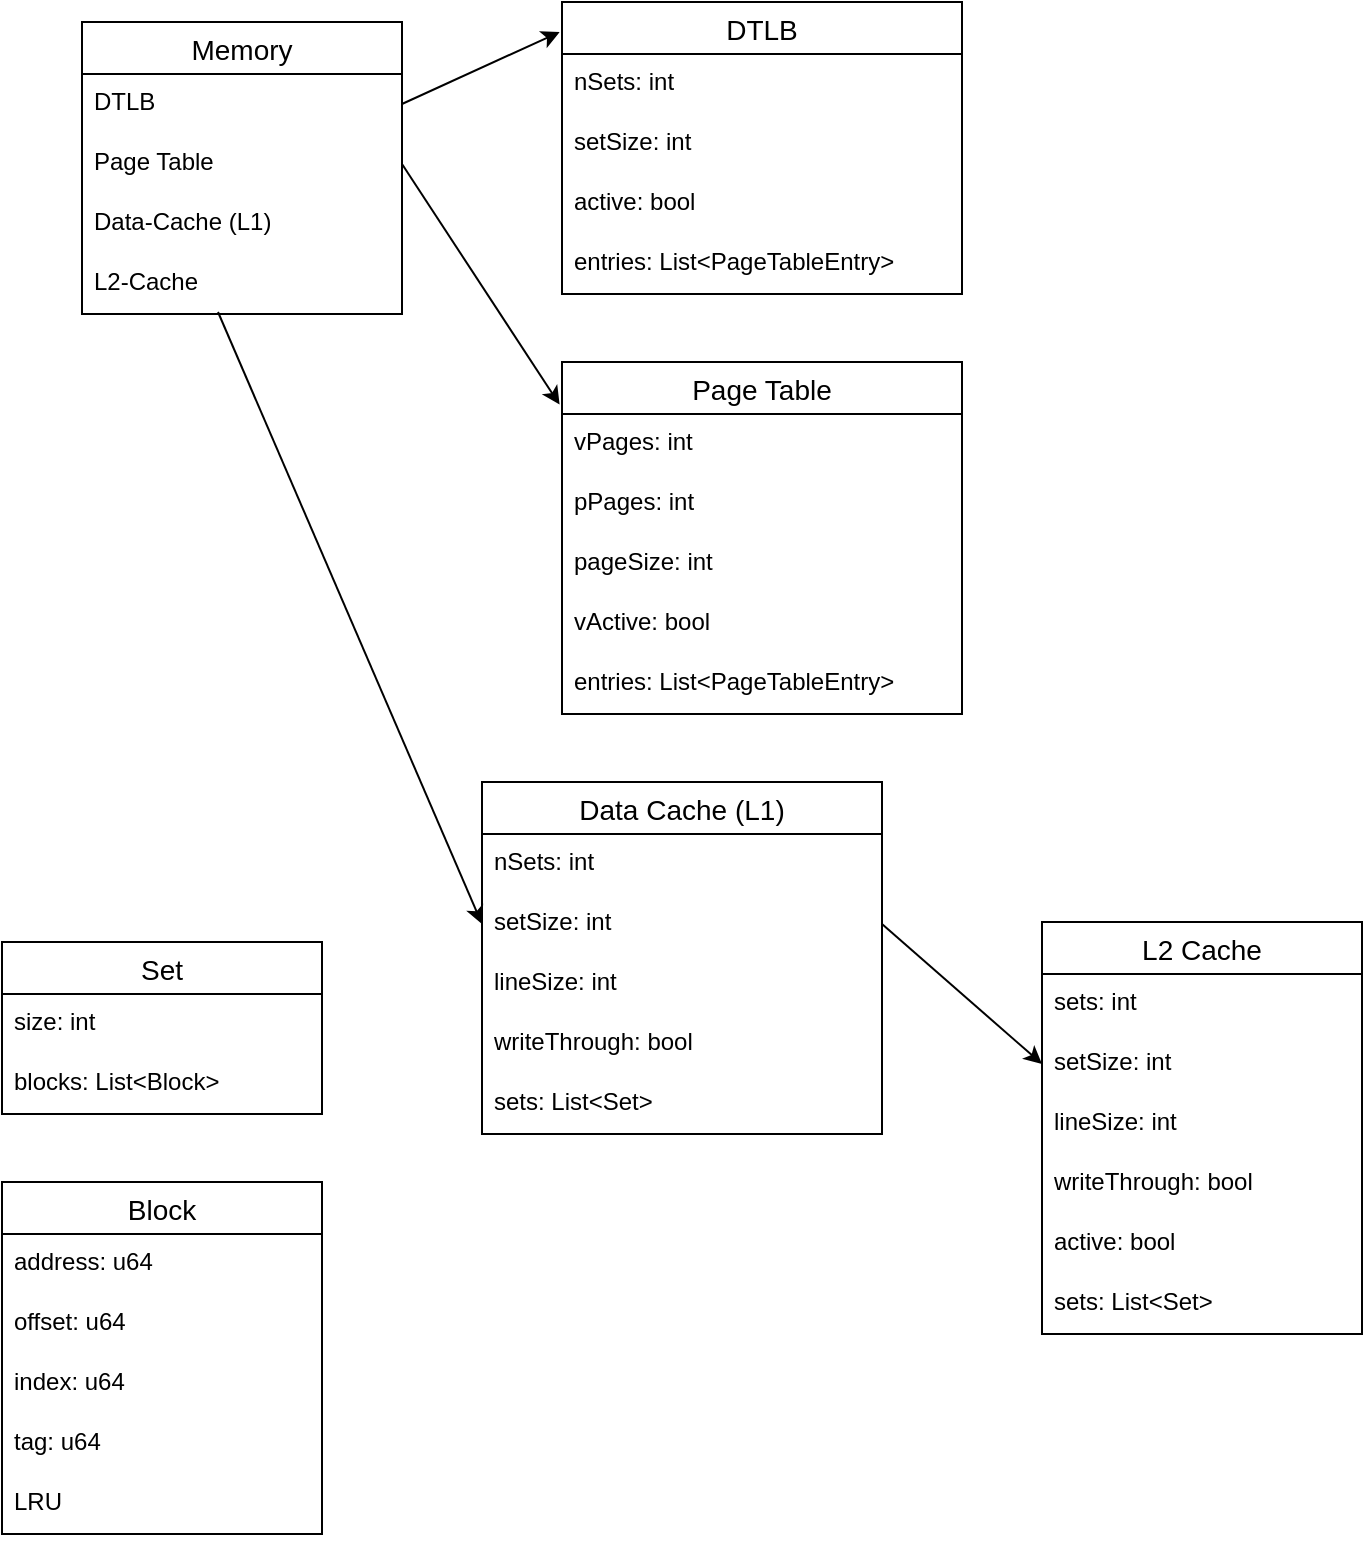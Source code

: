 <mxfile version="15.0.6" type="github">
  <diagram id="R2lEEEUBdFMjLlhIrx00" name="Page-1">
    <mxGraphModel dx="1422" dy="762" grid="1" gridSize="10" guides="1" tooltips="1" connect="1" arrows="1" fold="1" page="1" pageScale="1" pageWidth="850" pageHeight="1100" math="0" shadow="0" extFonts="Permanent Marker^https://fonts.googleapis.com/css?family=Permanent+Marker">
      <root>
        <mxCell id="0" />
        <mxCell id="1" parent="0" />
        <mxCell id="t6L4rIby5WOCs6gxHFSp-50" value="Memory" style="swimlane;fontStyle=0;childLayout=stackLayout;horizontal=1;startSize=26;horizontalStack=0;resizeParent=1;resizeParentMax=0;resizeLast=0;collapsible=1;marginBottom=0;align=center;fontSize=14;" parent="1" vertex="1">
          <mxGeometry x="80" y="100" width="160" height="146" as="geometry" />
        </mxCell>
        <mxCell id="t6L4rIby5WOCs6gxHFSp-51" value="DTLB" style="text;strokeColor=none;fillColor=none;spacingLeft=4;spacingRight=4;overflow=hidden;rotatable=0;points=[[0,0.5],[1,0.5]];portConstraint=eastwest;fontSize=12;" parent="t6L4rIby5WOCs6gxHFSp-50" vertex="1">
          <mxGeometry y="26" width="160" height="30" as="geometry" />
        </mxCell>
        <mxCell id="t6L4rIby5WOCs6gxHFSp-52" value="Page Table" style="text;strokeColor=none;fillColor=none;spacingLeft=4;spacingRight=4;overflow=hidden;rotatable=0;points=[[0,0.5],[1,0.5]];portConstraint=eastwest;fontSize=12;" parent="t6L4rIby5WOCs6gxHFSp-50" vertex="1">
          <mxGeometry y="56" width="160" height="30" as="geometry" />
        </mxCell>
        <mxCell id="t6L4rIby5WOCs6gxHFSp-62" value="Data-Cache (L1)" style="text;strokeColor=none;fillColor=none;spacingLeft=4;spacingRight=4;overflow=hidden;rotatable=0;points=[[0,0.5],[1,0.5]];portConstraint=eastwest;fontSize=12;" parent="t6L4rIby5WOCs6gxHFSp-50" vertex="1">
          <mxGeometry y="86" width="160" height="30" as="geometry" />
        </mxCell>
        <mxCell id="9Sfi4QR7_Q2ZGnPM-Ot3-16" value="L2-Cache" style="text;strokeColor=none;fillColor=none;spacingLeft=4;spacingRight=4;overflow=hidden;rotatable=0;points=[[0,0.5],[1,0.5]];portConstraint=eastwest;fontSize=12;" vertex="1" parent="t6L4rIby5WOCs6gxHFSp-50">
          <mxGeometry y="116" width="160" height="30" as="geometry" />
        </mxCell>
        <mxCell id="t6L4rIby5WOCs6gxHFSp-63" value="DTLB" style="swimlane;fontStyle=0;childLayout=stackLayout;horizontal=1;startSize=26;horizontalStack=0;resizeParent=1;resizeParentMax=0;resizeLast=0;collapsible=1;marginBottom=0;align=center;fontSize=14;" parent="1" vertex="1">
          <mxGeometry x="320" y="90" width="200" height="146" as="geometry" />
        </mxCell>
        <mxCell id="t6L4rIby5WOCs6gxHFSp-64" value="nSets: int" style="text;strokeColor=none;fillColor=none;spacingLeft=4;spacingRight=4;overflow=hidden;rotatable=0;points=[[0,0.5],[1,0.5]];portConstraint=eastwest;fontSize=12;" parent="t6L4rIby5WOCs6gxHFSp-63" vertex="1">
          <mxGeometry y="26" width="200" height="30" as="geometry" />
        </mxCell>
        <mxCell id="t6L4rIby5WOCs6gxHFSp-65" value="setSize: int" style="text;strokeColor=none;fillColor=none;spacingLeft=4;spacingRight=4;overflow=hidden;rotatable=0;points=[[0,0.5],[1,0.5]];portConstraint=eastwest;fontSize=12;" parent="t6L4rIby5WOCs6gxHFSp-63" vertex="1">
          <mxGeometry y="56" width="200" height="30" as="geometry" />
        </mxCell>
        <mxCell id="t6L4rIby5WOCs6gxHFSp-93" value="active: bool" style="text;strokeColor=none;fillColor=none;spacingLeft=4;spacingRight=4;overflow=hidden;rotatable=0;points=[[0,0.5],[1,0.5]];portConstraint=eastwest;fontSize=12;" parent="t6L4rIby5WOCs6gxHFSp-63" vertex="1">
          <mxGeometry y="86" width="200" height="30" as="geometry" />
        </mxCell>
        <mxCell id="9Sfi4QR7_Q2ZGnPM-Ot3-2" value="entries: List&lt;PageTableEntry&gt;" style="text;strokeColor=none;fillColor=none;spacingLeft=4;spacingRight=4;overflow=hidden;rotatable=0;points=[[0,0.5],[1,0.5]];portConstraint=eastwest;fontSize=12;" vertex="1" parent="t6L4rIby5WOCs6gxHFSp-63">
          <mxGeometry y="116" width="200" height="30" as="geometry" />
        </mxCell>
        <mxCell id="t6L4rIby5WOCs6gxHFSp-67" value="" style="endArrow=classic;html=1;entryX=-0.006;entryY=0.103;entryDx=0;entryDy=0;entryPerimeter=0;exitX=1;exitY=0.5;exitDx=0;exitDy=0;" parent="1" target="t6L4rIby5WOCs6gxHFSp-63" edge="1" source="t6L4rIby5WOCs6gxHFSp-51">
          <mxGeometry width="50" height="50" relative="1" as="geometry">
            <mxPoint x="230" y="170" as="sourcePoint" />
            <mxPoint x="280" y="190" as="targetPoint" />
          </mxGeometry>
        </mxCell>
        <mxCell id="t6L4rIby5WOCs6gxHFSp-70" value="Page Table" style="swimlane;fontStyle=0;childLayout=stackLayout;horizontal=1;startSize=26;horizontalStack=0;resizeParent=1;resizeParentMax=0;resizeLast=0;collapsible=1;marginBottom=0;align=center;fontSize=14;" parent="1" vertex="1">
          <mxGeometry x="320" y="270" width="200" height="176" as="geometry" />
        </mxCell>
        <mxCell id="t6L4rIby5WOCs6gxHFSp-71" value="vPages: int" style="text;strokeColor=none;fillColor=none;spacingLeft=4;spacingRight=4;overflow=hidden;rotatable=0;points=[[0,0.5],[1,0.5]];portConstraint=eastwest;fontSize=12;" parent="t6L4rIby5WOCs6gxHFSp-70" vertex="1">
          <mxGeometry y="26" width="200" height="30" as="geometry" />
        </mxCell>
        <mxCell id="t6L4rIby5WOCs6gxHFSp-72" value="pPages: int" style="text;strokeColor=none;fillColor=none;spacingLeft=4;spacingRight=4;overflow=hidden;rotatable=0;points=[[0,0.5],[1,0.5]];portConstraint=eastwest;fontSize=12;" parent="t6L4rIby5WOCs6gxHFSp-70" vertex="1">
          <mxGeometry y="56" width="200" height="30" as="geometry" />
        </mxCell>
        <mxCell id="t6L4rIby5WOCs6gxHFSp-73" value="pageSize: int" style="text;strokeColor=none;fillColor=none;spacingLeft=4;spacingRight=4;overflow=hidden;rotatable=0;points=[[0,0.5],[1,0.5]];portConstraint=eastwest;fontSize=12;" parent="t6L4rIby5WOCs6gxHFSp-70" vertex="1">
          <mxGeometry y="86" width="200" height="30" as="geometry" />
        </mxCell>
        <mxCell id="t6L4rIby5WOCs6gxHFSp-92" value="vActive: bool" style="text;strokeColor=none;fillColor=none;spacingLeft=4;spacingRight=4;overflow=hidden;rotatable=0;points=[[0,0.5],[1,0.5]];portConstraint=eastwest;fontSize=12;" parent="t6L4rIby5WOCs6gxHFSp-70" vertex="1">
          <mxGeometry y="116" width="200" height="30" as="geometry" />
        </mxCell>
        <mxCell id="9Sfi4QR7_Q2ZGnPM-Ot3-5" value="entries: List&lt;PageTableEntry&gt;" style="text;strokeColor=none;fillColor=none;spacingLeft=4;spacingRight=4;overflow=hidden;rotatable=0;points=[[0,0.5],[1,0.5]];portConstraint=eastwest;fontSize=12;" vertex="1" parent="t6L4rIby5WOCs6gxHFSp-70">
          <mxGeometry y="146" width="200" height="30" as="geometry" />
        </mxCell>
        <mxCell id="t6L4rIby5WOCs6gxHFSp-74" value="" style="endArrow=classic;html=1;exitX=1;exitY=0.5;exitDx=0;exitDy=0;entryX=-0.006;entryY=0.121;entryDx=0;entryDy=0;entryPerimeter=0;" parent="1" source="t6L4rIby5WOCs6gxHFSp-52" target="t6L4rIby5WOCs6gxHFSp-70" edge="1">
          <mxGeometry width="50" height="50" relative="1" as="geometry">
            <mxPoint x="230" y="240" as="sourcePoint" />
            <mxPoint x="280" y="190" as="targetPoint" />
          </mxGeometry>
        </mxCell>
        <mxCell id="t6L4rIby5WOCs6gxHFSp-75" value="Data Cache (L1)" style="swimlane;fontStyle=0;childLayout=stackLayout;horizontal=1;startSize=26;horizontalStack=0;resizeParent=1;resizeParentMax=0;resizeLast=0;collapsible=1;marginBottom=0;align=center;fontSize=14;" parent="1" vertex="1">
          <mxGeometry x="280" y="480" width="200" height="176" as="geometry" />
        </mxCell>
        <mxCell id="t6L4rIby5WOCs6gxHFSp-76" value="nSets: int" style="text;strokeColor=none;fillColor=none;spacingLeft=4;spacingRight=4;overflow=hidden;rotatable=0;points=[[0,0.5],[1,0.5]];portConstraint=eastwest;fontSize=12;" parent="t6L4rIby5WOCs6gxHFSp-75" vertex="1">
          <mxGeometry y="26" width="200" height="30" as="geometry" />
        </mxCell>
        <mxCell id="t6L4rIby5WOCs6gxHFSp-77" value="setSize: int" style="text;strokeColor=none;fillColor=none;spacingLeft=4;spacingRight=4;overflow=hidden;rotatable=0;points=[[0,0.5],[1,0.5]];portConstraint=eastwest;fontSize=12;" parent="t6L4rIby5WOCs6gxHFSp-75" vertex="1">
          <mxGeometry y="56" width="200" height="30" as="geometry" />
        </mxCell>
        <mxCell id="t6L4rIby5WOCs6gxHFSp-78" value="lineSize: int" style="text;strokeColor=none;fillColor=none;spacingLeft=4;spacingRight=4;overflow=hidden;rotatable=0;points=[[0,0.5],[1,0.5]];portConstraint=eastwest;fontSize=12;" parent="t6L4rIby5WOCs6gxHFSp-75" vertex="1">
          <mxGeometry y="86" width="200" height="30" as="geometry" />
        </mxCell>
        <mxCell id="t6L4rIby5WOCs6gxHFSp-96" value="writeThrough: bool" style="text;strokeColor=none;fillColor=none;spacingLeft=4;spacingRight=4;overflow=hidden;rotatable=0;points=[[0,0.5],[1,0.5]];portConstraint=eastwest;fontSize=12;" parent="t6L4rIby5WOCs6gxHFSp-75" vertex="1">
          <mxGeometry y="116" width="200" height="30" as="geometry" />
        </mxCell>
        <mxCell id="t6L4rIby5WOCs6gxHFSp-86" value="sets: List&lt;Set&gt;" style="text;strokeColor=none;fillColor=none;spacingLeft=4;spacingRight=4;overflow=hidden;rotatable=0;points=[[0,0.5],[1,0.5]];portConstraint=eastwest;fontSize=12;" parent="t6L4rIby5WOCs6gxHFSp-75" vertex="1">
          <mxGeometry y="146" width="200" height="30" as="geometry" />
        </mxCell>
        <mxCell id="t6L4rIby5WOCs6gxHFSp-84" value="" style="endArrow=classic;html=1;exitX=1;exitY=0.5;exitDx=0;exitDy=0;entryX=0;entryY=0.5;entryDx=0;entryDy=0;" parent="1" source="t6L4rIby5WOCs6gxHFSp-77" target="t6L4rIby5WOCs6gxHFSp-89" edge="1">
          <mxGeometry width="50" height="50" relative="1" as="geometry">
            <mxPoint x="480" y="550" as="sourcePoint" />
            <mxPoint x="550" y="501" as="targetPoint" />
          </mxGeometry>
        </mxCell>
        <mxCell id="t6L4rIby5WOCs6gxHFSp-85" value="" style="endArrow=classic;html=1;entryX=0;entryY=0.5;entryDx=0;entryDy=0;exitX=0.425;exitY=0.967;exitDx=0;exitDy=0;exitPerimeter=0;" parent="1" source="9Sfi4QR7_Q2ZGnPM-Ot3-16" target="t6L4rIby5WOCs6gxHFSp-77" edge="1">
          <mxGeometry width="50" height="50" relative="1" as="geometry">
            <mxPoint x="160.96" y="278.01" as="sourcePoint" />
            <mxPoint x="300.711" y="261" as="targetPoint" />
          </mxGeometry>
        </mxCell>
        <mxCell id="t6L4rIby5WOCs6gxHFSp-87" value="L2 Cache" style="swimlane;fontStyle=0;childLayout=stackLayout;horizontal=1;startSize=26;horizontalStack=0;resizeParent=1;resizeParentMax=0;resizeLast=0;collapsible=1;marginBottom=0;align=center;fontSize=14;" parent="1" vertex="1">
          <mxGeometry x="560" y="550" width="160" height="206" as="geometry" />
        </mxCell>
        <mxCell id="t6L4rIby5WOCs6gxHFSp-88" value="sets: int" style="text;strokeColor=none;fillColor=none;spacingLeft=4;spacingRight=4;overflow=hidden;rotatable=0;points=[[0,0.5],[1,0.5]];portConstraint=eastwest;fontSize=12;" parent="t6L4rIby5WOCs6gxHFSp-87" vertex="1">
          <mxGeometry y="26" width="160" height="30" as="geometry" />
        </mxCell>
        <mxCell id="t6L4rIby5WOCs6gxHFSp-89" value="setSize: int" style="text;strokeColor=none;fillColor=none;spacingLeft=4;spacingRight=4;overflow=hidden;rotatable=0;points=[[0,0.5],[1,0.5]];portConstraint=eastwest;fontSize=12;" parent="t6L4rIby5WOCs6gxHFSp-87" vertex="1">
          <mxGeometry y="56" width="160" height="30" as="geometry" />
        </mxCell>
        <mxCell id="t6L4rIby5WOCs6gxHFSp-90" value="lineSize: int" style="text;strokeColor=none;fillColor=none;spacingLeft=4;spacingRight=4;overflow=hidden;rotatable=0;points=[[0,0.5],[1,0.5]];portConstraint=eastwest;fontSize=12;" parent="t6L4rIby5WOCs6gxHFSp-87" vertex="1">
          <mxGeometry y="86" width="160" height="30" as="geometry" />
        </mxCell>
        <mxCell id="t6L4rIby5WOCs6gxHFSp-91" value="writeThrough: bool" style="text;strokeColor=none;fillColor=none;spacingLeft=4;spacingRight=4;overflow=hidden;rotatable=0;points=[[0,0.5],[1,0.5]];portConstraint=eastwest;fontSize=12;" parent="t6L4rIby5WOCs6gxHFSp-87" vertex="1">
          <mxGeometry y="116" width="160" height="30" as="geometry" />
        </mxCell>
        <mxCell id="t6L4rIby5WOCs6gxHFSp-94" value="active: bool " style="text;strokeColor=none;fillColor=none;spacingLeft=4;spacingRight=4;overflow=hidden;rotatable=0;points=[[0,0.5],[1,0.5]];portConstraint=eastwest;fontSize=12;" parent="t6L4rIby5WOCs6gxHFSp-87" vertex="1">
          <mxGeometry y="146" width="160" height="30" as="geometry" />
        </mxCell>
        <mxCell id="t6L4rIby5WOCs6gxHFSp-97" value="sets: List&lt;Set&gt;" style="text;strokeColor=none;fillColor=none;spacingLeft=4;spacingRight=4;overflow=hidden;rotatable=0;points=[[0,0.5],[1,0.5]];portConstraint=eastwest;fontSize=12;" parent="t6L4rIby5WOCs6gxHFSp-87" vertex="1">
          <mxGeometry y="176" width="160" height="30" as="geometry" />
        </mxCell>
        <mxCell id="9Sfi4QR7_Q2ZGnPM-Ot3-6" value="Set" style="swimlane;fontStyle=0;childLayout=stackLayout;horizontal=1;startSize=26;horizontalStack=0;resizeParent=1;resizeParentMax=0;resizeLast=0;collapsible=1;marginBottom=0;align=center;fontSize=14;" vertex="1" parent="1">
          <mxGeometry x="40" y="560" width="160" height="86" as="geometry" />
        </mxCell>
        <mxCell id="9Sfi4QR7_Q2ZGnPM-Ot3-7" value="size: int" style="text;strokeColor=none;fillColor=none;spacingLeft=4;spacingRight=4;overflow=hidden;rotatable=0;points=[[0,0.5],[1,0.5]];portConstraint=eastwest;fontSize=12;" vertex="1" parent="9Sfi4QR7_Q2ZGnPM-Ot3-6">
          <mxGeometry y="26" width="160" height="30" as="geometry" />
        </mxCell>
        <mxCell id="9Sfi4QR7_Q2ZGnPM-Ot3-8" value="blocks: List&lt;Block&gt;" style="text;strokeColor=none;fillColor=none;spacingLeft=4;spacingRight=4;overflow=hidden;rotatable=0;points=[[0,0.5],[1,0.5]];portConstraint=eastwest;fontSize=12;" vertex="1" parent="9Sfi4QR7_Q2ZGnPM-Ot3-6">
          <mxGeometry y="56" width="160" height="30" as="geometry" />
        </mxCell>
        <mxCell id="9Sfi4QR7_Q2ZGnPM-Ot3-10" value="Block" style="swimlane;fontStyle=0;childLayout=stackLayout;horizontal=1;startSize=26;horizontalStack=0;resizeParent=1;resizeParentMax=0;resizeLast=0;collapsible=1;marginBottom=0;align=center;fontSize=14;" vertex="1" parent="1">
          <mxGeometry x="40" y="680" width="160" height="176" as="geometry" />
        </mxCell>
        <mxCell id="9Sfi4QR7_Q2ZGnPM-Ot3-11" value="address: u64" style="text;strokeColor=none;fillColor=none;spacingLeft=4;spacingRight=4;overflow=hidden;rotatable=0;points=[[0,0.5],[1,0.5]];portConstraint=eastwest;fontSize=12;" vertex="1" parent="9Sfi4QR7_Q2ZGnPM-Ot3-10">
          <mxGeometry y="26" width="160" height="30" as="geometry" />
        </mxCell>
        <mxCell id="9Sfi4QR7_Q2ZGnPM-Ot3-12" value="offset: u64" style="text;strokeColor=none;fillColor=none;spacingLeft=4;spacingRight=4;overflow=hidden;rotatable=0;points=[[0,0.5],[1,0.5]];portConstraint=eastwest;fontSize=12;" vertex="1" parent="9Sfi4QR7_Q2ZGnPM-Ot3-10">
          <mxGeometry y="56" width="160" height="30" as="geometry" />
        </mxCell>
        <mxCell id="9Sfi4QR7_Q2ZGnPM-Ot3-14" value="index: u64" style="text;strokeColor=none;fillColor=none;spacingLeft=4;spacingRight=4;overflow=hidden;rotatable=0;points=[[0,0.5],[1,0.5]];portConstraint=eastwest;fontSize=12;" vertex="1" parent="9Sfi4QR7_Q2ZGnPM-Ot3-10">
          <mxGeometry y="86" width="160" height="30" as="geometry" />
        </mxCell>
        <mxCell id="9Sfi4QR7_Q2ZGnPM-Ot3-15" value="tag: u64" style="text;strokeColor=none;fillColor=none;spacingLeft=4;spacingRight=4;overflow=hidden;rotatable=0;points=[[0,0.5],[1,0.5]];portConstraint=eastwest;fontSize=12;" vertex="1" parent="9Sfi4QR7_Q2ZGnPM-Ot3-10">
          <mxGeometry y="116" width="160" height="30" as="geometry" />
        </mxCell>
        <mxCell id="9Sfi4QR7_Q2ZGnPM-Ot3-13" value="LRU" style="text;strokeColor=none;fillColor=none;spacingLeft=4;spacingRight=4;overflow=hidden;rotatable=0;points=[[0,0.5],[1,0.5]];portConstraint=eastwest;fontSize=12;" vertex="1" parent="9Sfi4QR7_Q2ZGnPM-Ot3-10">
          <mxGeometry y="146" width="160" height="30" as="geometry" />
        </mxCell>
      </root>
    </mxGraphModel>
  </diagram>
</mxfile>
